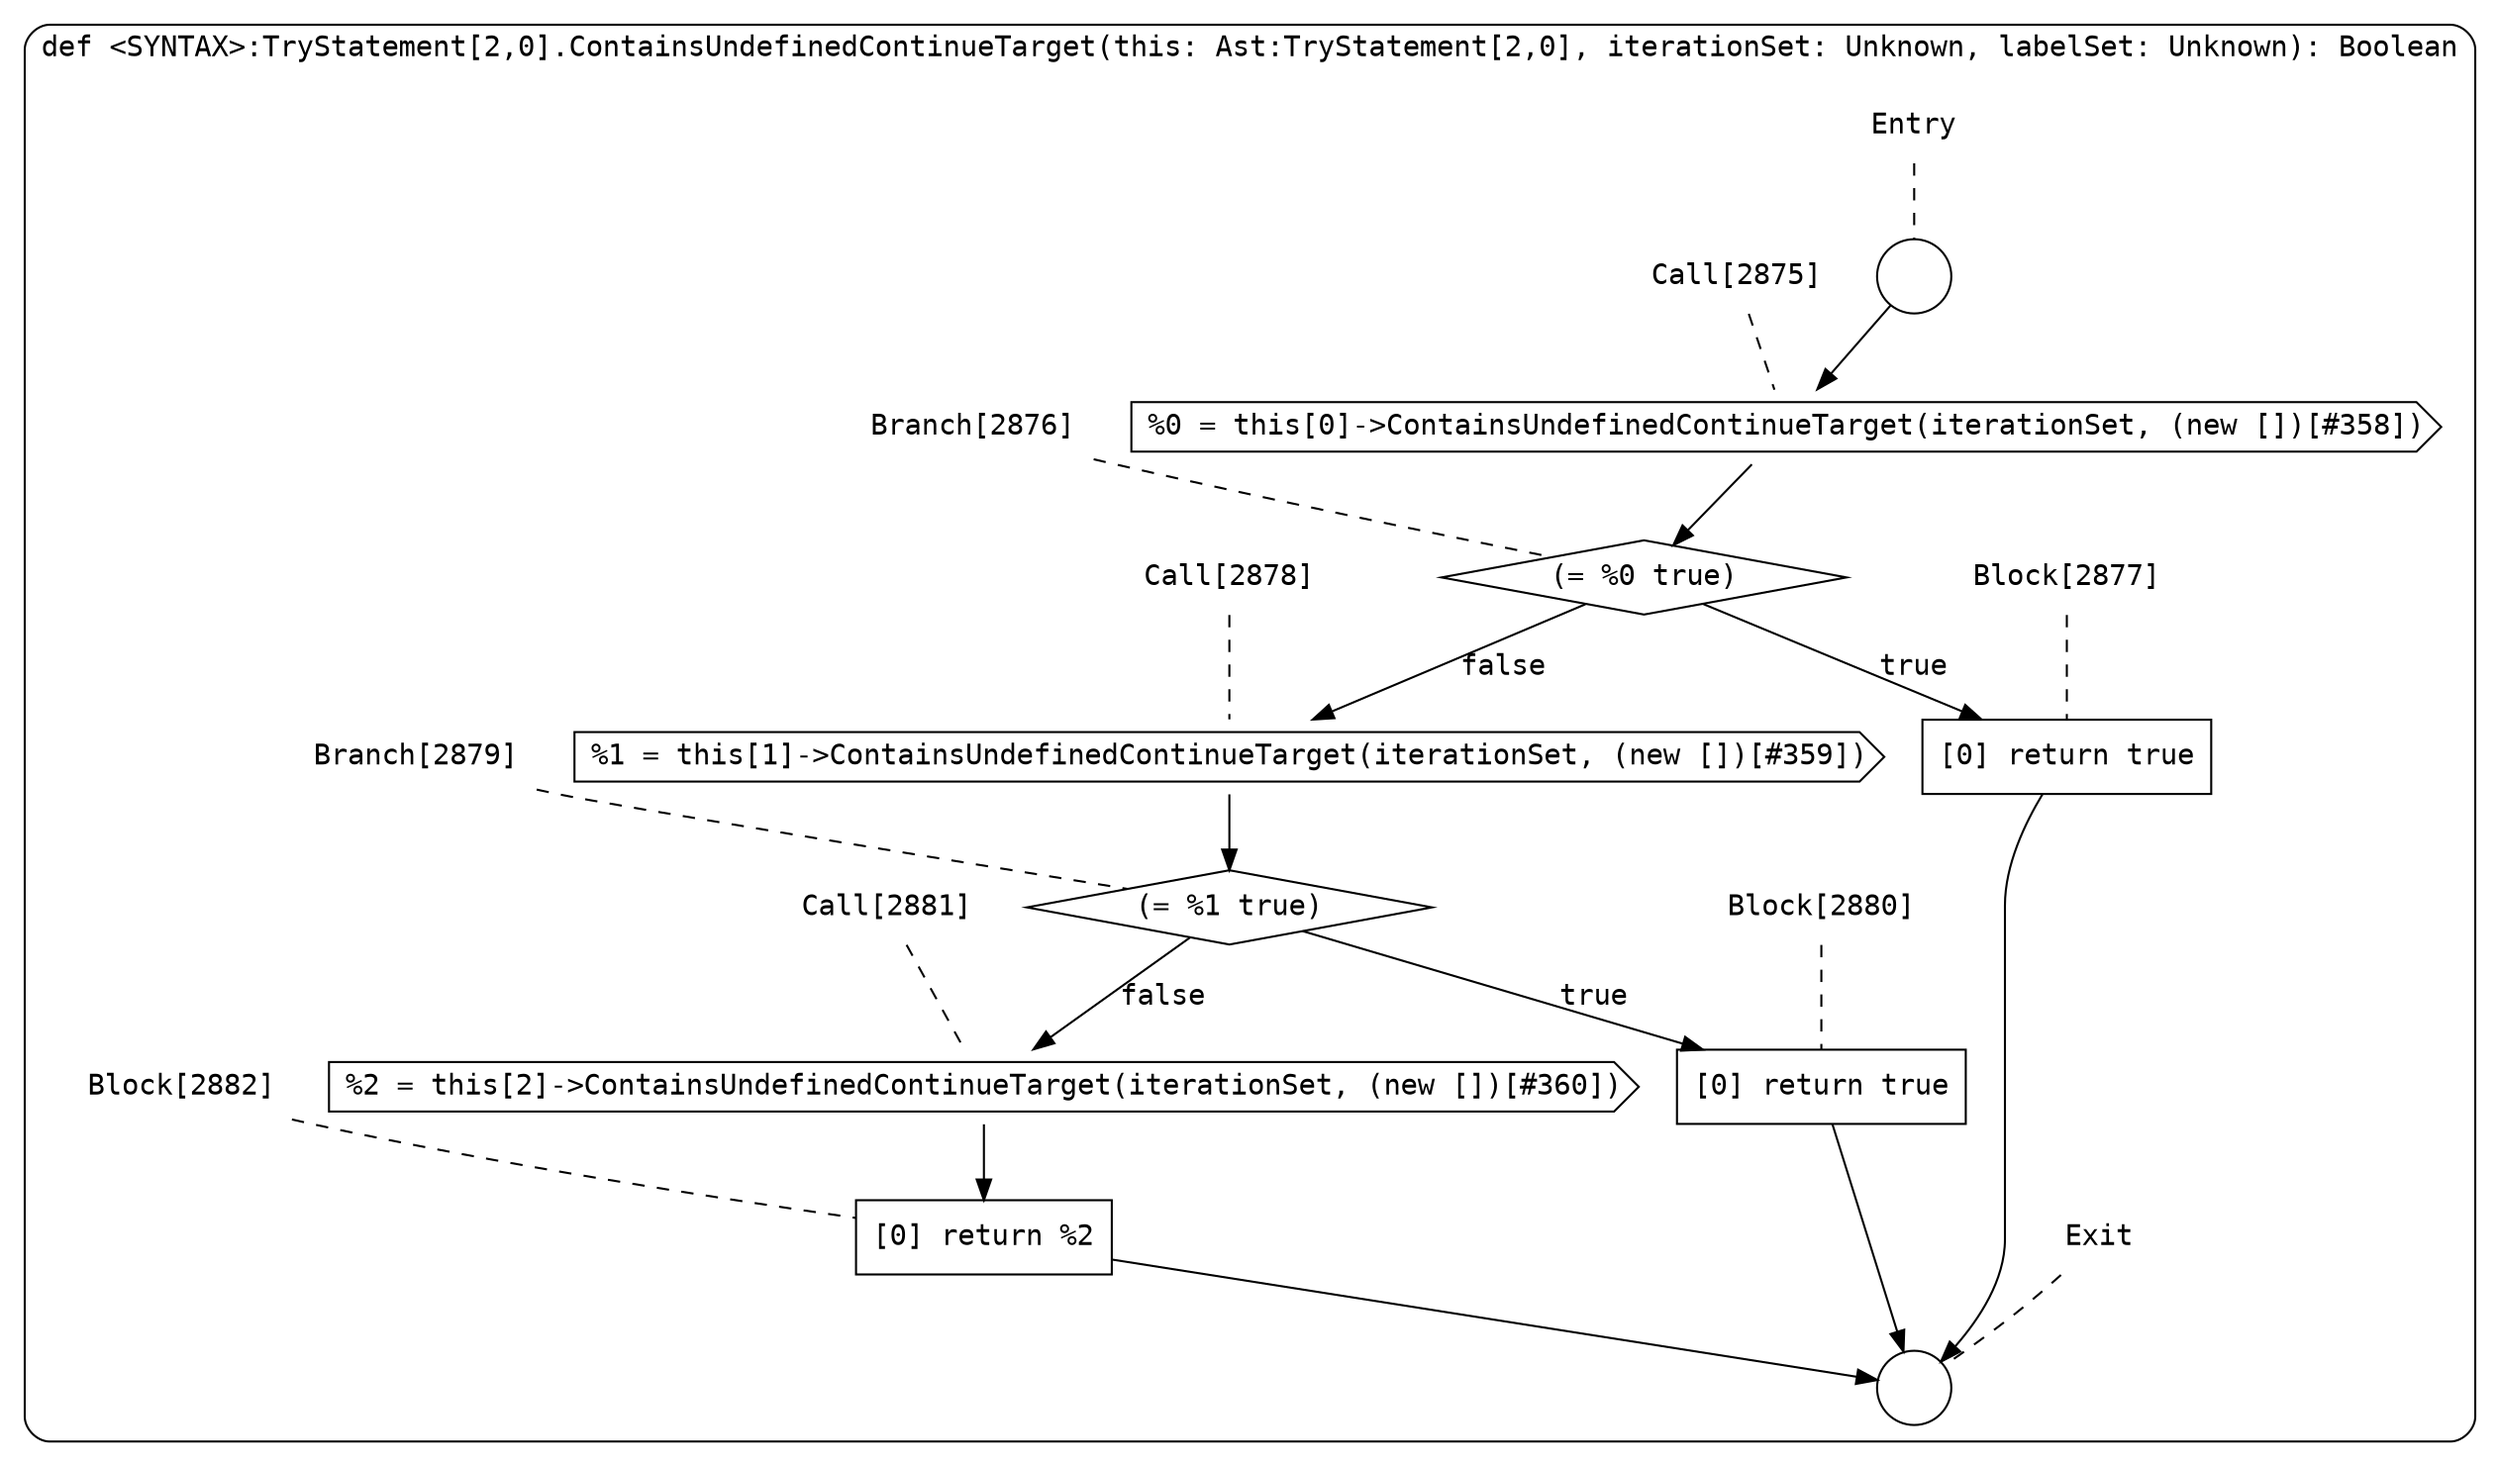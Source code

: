 digraph {
  graph [fontname = "Consolas"]
  node [fontname = "Consolas"]
  edge [fontname = "Consolas"]
  subgraph cluster663 {
    label = "def <SYNTAX>:TryStatement[2,0].ContainsUndefinedContinueTarget(this: Ast:TryStatement[2,0], iterationSet: Unknown, labelSet: Unknown): Boolean"
    style = rounded
    cluster663_entry_name [shape=none, label=<<font color="black">Entry</font>>]
    cluster663_entry_name -> cluster663_entry [arrowhead=none, color="black", style=dashed]
    cluster663_entry [shape=circle label=" " color="black" fillcolor="white" style=filled]
    cluster663_entry -> node2875 [color="black"]
    cluster663_exit_name [shape=none, label=<<font color="black">Exit</font>>]
    cluster663_exit_name -> cluster663_exit [arrowhead=none, color="black", style=dashed]
    cluster663_exit [shape=circle label=" " color="black" fillcolor="white" style=filled]
    node2875_name [shape=none, label=<<font color="black">Call[2875]</font>>]
    node2875_name -> node2875 [arrowhead=none, color="black", style=dashed]
    node2875 [shape=cds, label=<<font color="black">%0 = this[0]-&gt;ContainsUndefinedContinueTarget(iterationSet, (new [])[#358])</font>> color="black" fillcolor="white", style=filled]
    node2875 -> node2876 [color="black"]
    node2876_name [shape=none, label=<<font color="black">Branch[2876]</font>>]
    node2876_name -> node2876 [arrowhead=none, color="black", style=dashed]
    node2876 [shape=diamond, label=<<font color="black">(= %0 true)</font>> color="black" fillcolor="white", style=filled]
    node2876 -> node2877 [label=<<font color="black">true</font>> color="black"]
    node2876 -> node2878 [label=<<font color="black">false</font>> color="black"]
    node2877_name [shape=none, label=<<font color="black">Block[2877]</font>>]
    node2877_name -> node2877 [arrowhead=none, color="black", style=dashed]
    node2877 [shape=box, label=<<font color="black">[0] return true<BR ALIGN="LEFT"/></font>> color="black" fillcolor="white", style=filled]
    node2877 -> cluster663_exit [color="black"]
    node2878_name [shape=none, label=<<font color="black">Call[2878]</font>>]
    node2878_name -> node2878 [arrowhead=none, color="black", style=dashed]
    node2878 [shape=cds, label=<<font color="black">%1 = this[1]-&gt;ContainsUndefinedContinueTarget(iterationSet, (new [])[#359])</font>> color="black" fillcolor="white", style=filled]
    node2878 -> node2879 [color="black"]
    node2879_name [shape=none, label=<<font color="black">Branch[2879]</font>>]
    node2879_name -> node2879 [arrowhead=none, color="black", style=dashed]
    node2879 [shape=diamond, label=<<font color="black">(= %1 true)</font>> color="black" fillcolor="white", style=filled]
    node2879 -> node2880 [label=<<font color="black">true</font>> color="black"]
    node2879 -> node2881 [label=<<font color="black">false</font>> color="black"]
    node2880_name [shape=none, label=<<font color="black">Block[2880]</font>>]
    node2880_name -> node2880 [arrowhead=none, color="black", style=dashed]
    node2880 [shape=box, label=<<font color="black">[0] return true<BR ALIGN="LEFT"/></font>> color="black" fillcolor="white", style=filled]
    node2880 -> cluster663_exit [color="black"]
    node2881_name [shape=none, label=<<font color="black">Call[2881]</font>>]
    node2881_name -> node2881 [arrowhead=none, color="black", style=dashed]
    node2881 [shape=cds, label=<<font color="black">%2 = this[2]-&gt;ContainsUndefinedContinueTarget(iterationSet, (new [])[#360])</font>> color="black" fillcolor="white", style=filled]
    node2881 -> node2882 [color="black"]
    node2882_name [shape=none, label=<<font color="black">Block[2882]</font>>]
    node2882_name -> node2882 [arrowhead=none, color="black", style=dashed]
    node2882 [shape=box, label=<<font color="black">[0] return %2<BR ALIGN="LEFT"/></font>> color="black" fillcolor="white", style=filled]
    node2882 -> cluster663_exit [color="black"]
  }
}